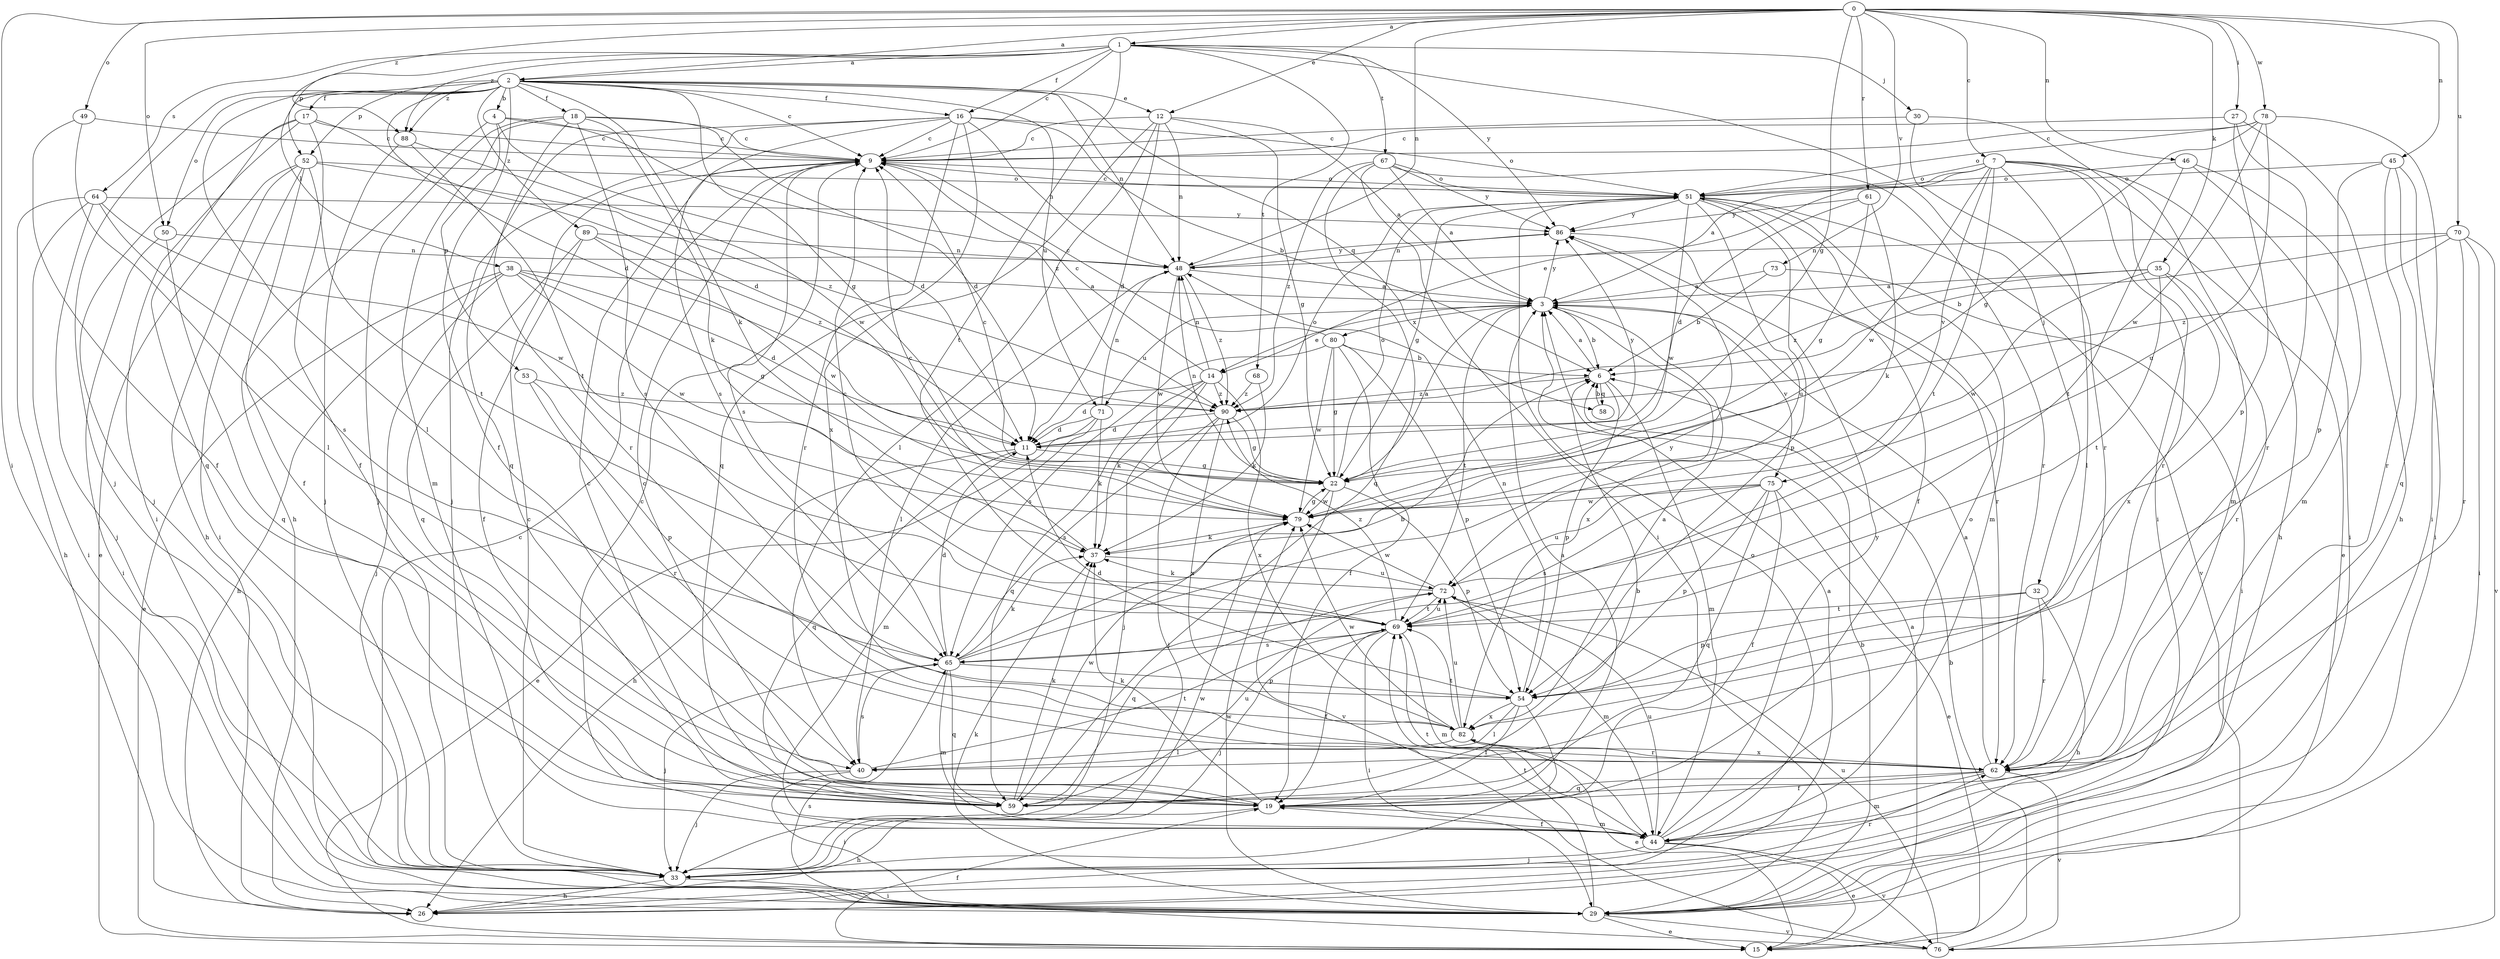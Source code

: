 strict digraph  {
0;
1;
2;
3;
4;
6;
7;
9;
11;
12;
14;
15;
16;
17;
18;
19;
22;
26;
27;
29;
30;
32;
33;
35;
37;
38;
40;
44;
45;
46;
48;
49;
50;
51;
52;
53;
54;
58;
59;
61;
62;
64;
65;
67;
68;
69;
70;
71;
72;
73;
75;
76;
78;
79;
80;
82;
86;
88;
89;
90;
0 -> 1  [label=a];
0 -> 2  [label=a];
0 -> 7  [label=c];
0 -> 12  [label=e];
0 -> 22  [label=g];
0 -> 27  [label=i];
0 -> 29  [label=i];
0 -> 35  [label=k];
0 -> 45  [label=n];
0 -> 46  [label=n];
0 -> 48  [label=n];
0 -> 49  [label=o];
0 -> 50  [label=o];
0 -> 61  [label=r];
0 -> 70  [label=u];
0 -> 73  [label=v];
0 -> 78  [label=w];
0 -> 88  [label=z];
1 -> 2  [label=a];
1 -> 9  [label=c];
1 -> 16  [label=f];
1 -> 30  [label=j];
1 -> 32  [label=j];
1 -> 52  [label=p];
1 -> 64  [label=s];
1 -> 67  [label=t];
1 -> 68  [label=t];
1 -> 69  [label=t];
1 -> 86  [label=y];
1 -> 88  [label=z];
2 -> 4  [label=b];
2 -> 9  [label=c];
2 -> 11  [label=d];
2 -> 12  [label=e];
2 -> 16  [label=f];
2 -> 17  [label=f];
2 -> 18  [label=f];
2 -> 19  [label=f];
2 -> 22  [label=g];
2 -> 33  [label=j];
2 -> 37  [label=k];
2 -> 38  [label=l];
2 -> 40  [label=l];
2 -> 48  [label=n];
2 -> 50  [label=o];
2 -> 52  [label=p];
2 -> 58  [label=q];
2 -> 71  [label=u];
2 -> 88  [label=z];
2 -> 89  [label=z];
3 -> 6  [label=b];
3 -> 14  [label=e];
3 -> 69  [label=t];
3 -> 71  [label=u];
3 -> 75  [label=v];
3 -> 80  [label=x];
3 -> 82  [label=x];
3 -> 86  [label=y];
4 -> 9  [label=c];
4 -> 11  [label=d];
4 -> 26  [label=h];
4 -> 53  [label=p];
4 -> 90  [label=z];
6 -> 3  [label=a];
6 -> 44  [label=m];
6 -> 54  [label=p];
6 -> 58  [label=q];
6 -> 90  [label=z];
7 -> 3  [label=a];
7 -> 14  [label=e];
7 -> 15  [label=e];
7 -> 26  [label=h];
7 -> 40  [label=l];
7 -> 44  [label=m];
7 -> 51  [label=o];
7 -> 62  [label=r];
7 -> 69  [label=t];
7 -> 75  [label=v];
7 -> 79  [label=w];
9 -> 51  [label=o];
9 -> 65  [label=s];
11 -> 22  [label=g];
11 -> 26  [label=h];
11 -> 51  [label=o];
11 -> 59  [label=q];
11 -> 86  [label=y];
12 -> 3  [label=a];
12 -> 9  [label=c];
12 -> 11  [label=d];
12 -> 22  [label=g];
12 -> 40  [label=l];
12 -> 48  [label=n];
12 -> 59  [label=q];
14 -> 9  [label=c];
14 -> 11  [label=d];
14 -> 33  [label=j];
14 -> 37  [label=k];
14 -> 48  [label=n];
14 -> 59  [label=q];
14 -> 82  [label=x];
14 -> 90  [label=z];
15 -> 3  [label=a];
15 -> 19  [label=f];
16 -> 6  [label=b];
16 -> 9  [label=c];
16 -> 33  [label=j];
16 -> 48  [label=n];
16 -> 51  [label=o];
16 -> 59  [label=q];
16 -> 62  [label=r];
16 -> 65  [label=s];
16 -> 82  [label=x];
17 -> 9  [label=c];
17 -> 11  [label=d];
17 -> 19  [label=f];
17 -> 29  [label=i];
17 -> 33  [label=j];
17 -> 59  [label=q];
18 -> 9  [label=c];
18 -> 11  [label=d];
18 -> 33  [label=j];
18 -> 37  [label=k];
18 -> 44  [label=m];
18 -> 62  [label=r];
18 -> 65  [label=s];
19 -> 3  [label=a];
19 -> 9  [label=c];
19 -> 26  [label=h];
19 -> 37  [label=k];
19 -> 44  [label=m];
22 -> 3  [label=a];
22 -> 9  [label=c];
22 -> 48  [label=n];
22 -> 51  [label=o];
22 -> 54  [label=p];
22 -> 76  [label=v];
22 -> 79  [label=w];
26 -> 51  [label=o];
27 -> 9  [label=c];
27 -> 26  [label=h];
27 -> 54  [label=p];
27 -> 62  [label=r];
29 -> 6  [label=b];
29 -> 9  [label=c];
29 -> 15  [label=e];
29 -> 37  [label=k];
29 -> 69  [label=t];
29 -> 76  [label=v];
29 -> 79  [label=w];
30 -> 9  [label=c];
30 -> 29  [label=i];
30 -> 62  [label=r];
32 -> 26  [label=h];
32 -> 54  [label=p];
32 -> 62  [label=r];
32 -> 69  [label=t];
33 -> 3  [label=a];
33 -> 9  [label=c];
33 -> 26  [label=h];
33 -> 29  [label=i];
33 -> 62  [label=r];
33 -> 79  [label=w];
35 -> 3  [label=a];
35 -> 62  [label=r];
35 -> 69  [label=t];
35 -> 79  [label=w];
35 -> 82  [label=x];
35 -> 90  [label=z];
37 -> 9  [label=c];
37 -> 72  [label=u];
38 -> 3  [label=a];
38 -> 11  [label=d];
38 -> 15  [label=e];
38 -> 22  [label=g];
38 -> 26  [label=h];
38 -> 33  [label=j];
38 -> 79  [label=w];
40 -> 29  [label=i];
40 -> 33  [label=j];
40 -> 65  [label=s];
40 -> 69  [label=t];
44 -> 9  [label=c];
44 -> 15  [label=e];
44 -> 19  [label=f];
44 -> 33  [label=j];
44 -> 51  [label=o];
44 -> 69  [label=t];
44 -> 72  [label=u];
44 -> 76  [label=v];
44 -> 86  [label=y];
45 -> 29  [label=i];
45 -> 51  [label=o];
45 -> 54  [label=p];
45 -> 59  [label=q];
45 -> 62  [label=r];
46 -> 29  [label=i];
46 -> 44  [label=m];
46 -> 51  [label=o];
46 -> 69  [label=t];
48 -> 3  [label=a];
48 -> 40  [label=l];
48 -> 79  [label=w];
48 -> 86  [label=y];
48 -> 90  [label=z];
49 -> 9  [label=c];
49 -> 19  [label=f];
49 -> 40  [label=l];
50 -> 29  [label=i];
50 -> 48  [label=n];
50 -> 59  [label=q];
51 -> 9  [label=c];
51 -> 19  [label=f];
51 -> 22  [label=g];
51 -> 44  [label=m];
51 -> 54  [label=p];
51 -> 72  [label=u];
51 -> 76  [label=v];
51 -> 79  [label=w];
51 -> 86  [label=y];
52 -> 15  [label=e];
52 -> 19  [label=f];
52 -> 26  [label=h];
52 -> 29  [label=i];
52 -> 51  [label=o];
52 -> 69  [label=t];
52 -> 90  [label=z];
53 -> 54  [label=p];
53 -> 62  [label=r];
53 -> 90  [label=z];
54 -> 11  [label=d];
54 -> 19  [label=f];
54 -> 33  [label=j];
54 -> 40  [label=l];
54 -> 48  [label=n];
54 -> 82  [label=x];
58 -> 6  [label=b];
59 -> 6  [label=b];
59 -> 9  [label=c];
59 -> 37  [label=k];
59 -> 72  [label=u];
59 -> 79  [label=w];
61 -> 11  [label=d];
61 -> 22  [label=g];
61 -> 37  [label=k];
61 -> 86  [label=y];
62 -> 3  [label=a];
62 -> 19  [label=f];
62 -> 44  [label=m];
62 -> 59  [label=q];
62 -> 76  [label=v];
62 -> 82  [label=x];
64 -> 26  [label=h];
64 -> 29  [label=i];
64 -> 33  [label=j];
64 -> 65  [label=s];
64 -> 79  [label=w];
64 -> 86  [label=y];
65 -> 6  [label=b];
65 -> 11  [label=d];
65 -> 33  [label=j];
65 -> 37  [label=k];
65 -> 44  [label=m];
65 -> 54  [label=p];
65 -> 59  [label=q];
65 -> 86  [label=y];
67 -> 3  [label=a];
67 -> 29  [label=i];
67 -> 51  [label=o];
67 -> 59  [label=q];
67 -> 62  [label=r];
67 -> 86  [label=y];
67 -> 90  [label=z];
68 -> 37  [label=k];
68 -> 90  [label=z];
69 -> 9  [label=c];
69 -> 19  [label=f];
69 -> 29  [label=i];
69 -> 33  [label=j];
69 -> 44  [label=m];
69 -> 65  [label=s];
69 -> 72  [label=u];
69 -> 90  [label=z];
70 -> 6  [label=b];
70 -> 29  [label=i];
70 -> 48  [label=n];
70 -> 62  [label=r];
70 -> 76  [label=v];
70 -> 90  [label=z];
71 -> 11  [label=d];
71 -> 15  [label=e];
71 -> 37  [label=k];
71 -> 44  [label=m];
71 -> 48  [label=n];
72 -> 37  [label=k];
72 -> 44  [label=m];
72 -> 59  [label=q];
72 -> 69  [label=t];
72 -> 79  [label=w];
73 -> 3  [label=a];
73 -> 6  [label=b];
73 -> 29  [label=i];
75 -> 15  [label=e];
75 -> 19  [label=f];
75 -> 54  [label=p];
75 -> 59  [label=q];
75 -> 65  [label=s];
75 -> 72  [label=u];
75 -> 79  [label=w];
76 -> 6  [label=b];
76 -> 65  [label=s];
76 -> 72  [label=u];
78 -> 9  [label=c];
78 -> 22  [label=g];
78 -> 29  [label=i];
78 -> 51  [label=o];
78 -> 72  [label=u];
78 -> 79  [label=w];
79 -> 22  [label=g];
79 -> 37  [label=k];
80 -> 6  [label=b];
80 -> 9  [label=c];
80 -> 19  [label=f];
80 -> 22  [label=g];
80 -> 54  [label=p];
80 -> 65  [label=s];
80 -> 79  [label=w];
82 -> 3  [label=a];
82 -> 15  [label=e];
82 -> 40  [label=l];
82 -> 62  [label=r];
82 -> 69  [label=t];
82 -> 72  [label=u];
82 -> 79  [label=w];
86 -> 48  [label=n];
86 -> 62  [label=r];
88 -> 33  [label=j];
88 -> 69  [label=t];
88 -> 79  [label=w];
89 -> 19  [label=f];
89 -> 48  [label=n];
89 -> 59  [label=q];
89 -> 79  [label=w];
89 -> 90  [label=z];
90 -> 11  [label=d];
90 -> 22  [label=g];
90 -> 33  [label=j];
90 -> 65  [label=s];
90 -> 82  [label=x];
}

